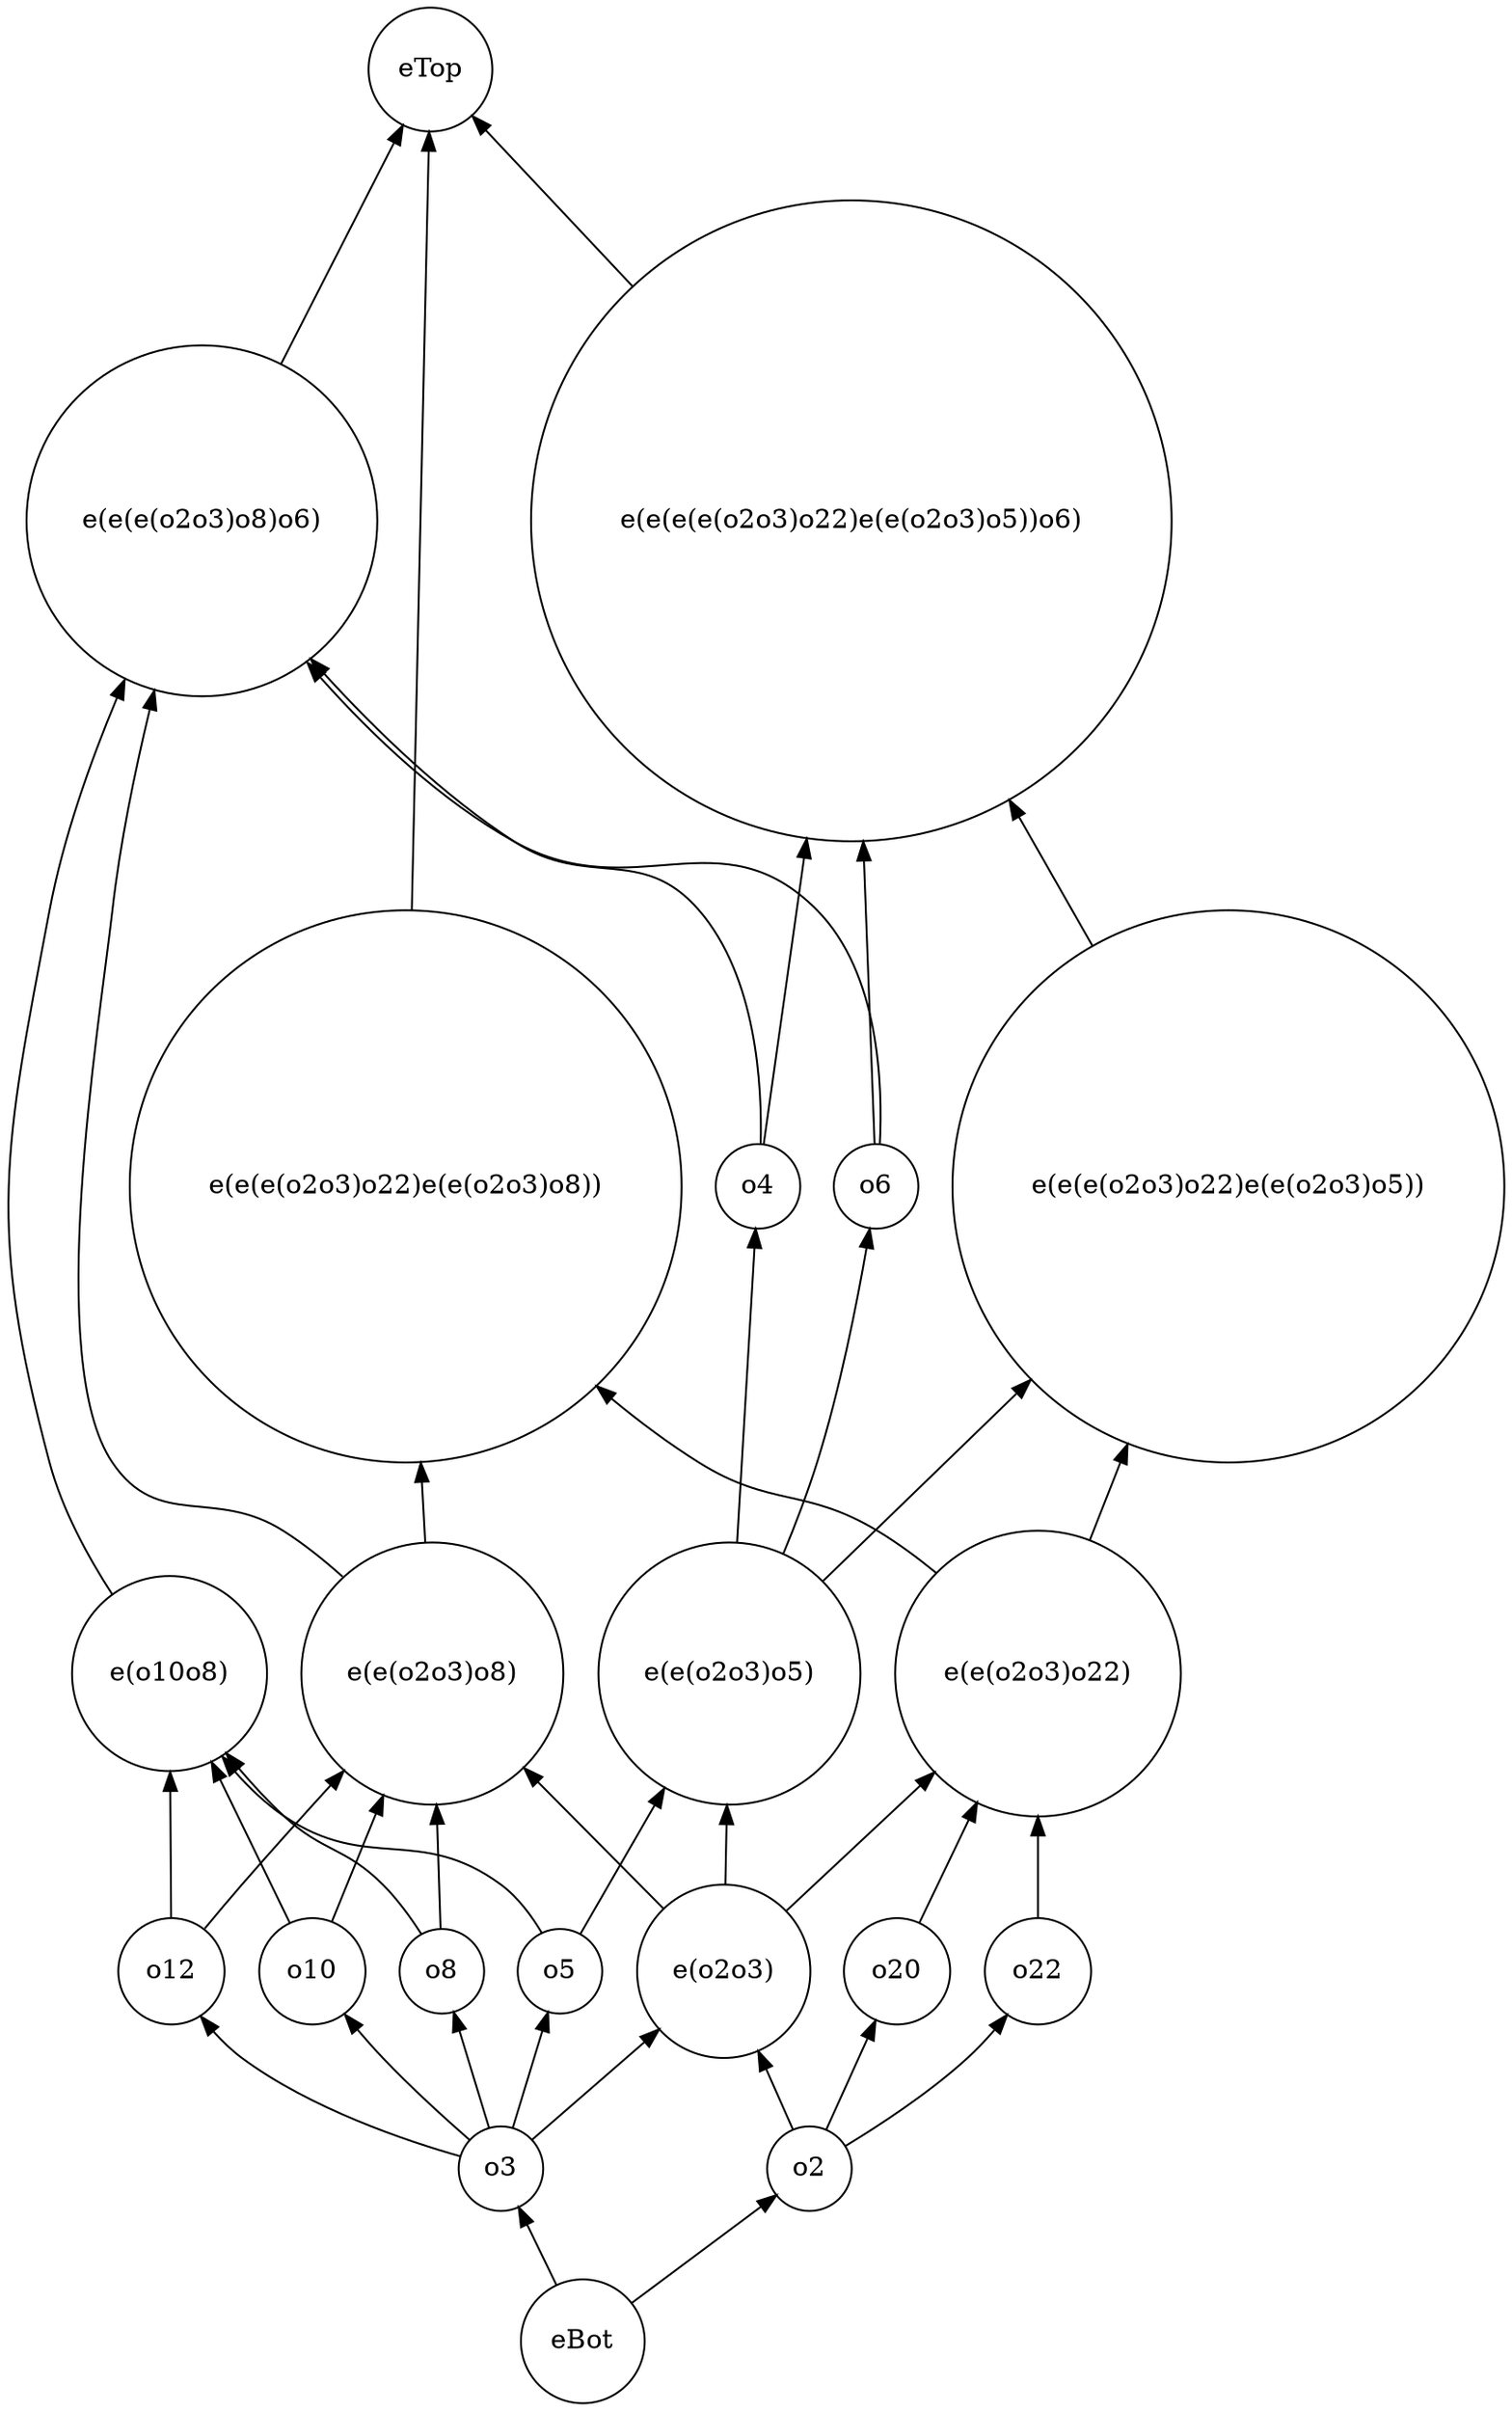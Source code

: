 strict digraph cla_v5_o1_d {
	rankdir=BT
	o4 [shape=circle]
	"e(e(o2o3)o22)" [shape=circle]
	"e(e(e(o2o3)o22)e(e(o2o3)o5))" [shape=circle]
	o3 [shape=circle]
	o20 [shape=circle]
	o6 [shape=circle]
	eBot [shape=circle]
	o12 [shape=circle]
	o22 [shape=circle]
	o5 [shape=circle]
	"e(e(e(o2o3)o8)o6)" [shape=circle]
	"e(e(o2o3)o5)" [shape=circle]
	eTop [shape=circle]
	o10 [shape=circle]
	"e(e(e(e(o2o3)o22)e(e(o2o3)o5))o6)" [shape=circle]
	o2 [shape=circle]
	o8 [shape=circle]
	"e(e(o2o3)o8)" [shape=circle]
	"e(e(e(o2o3)o22)e(e(o2o3)o8))" [shape=circle]
	"e(o2o3)" [shape=circle]
	"e(o10o8)" [shape=circle]
	"e(e(o2o3)o5)" -> o4
	o20 -> "e(e(o2o3)o22)"
	o22 -> "e(e(o2o3)o22)"
	"e(o2o3)" -> "e(e(o2o3)o22)"
	"e(e(o2o3)o22)" -> "e(e(e(o2o3)o22)e(e(o2o3)o5))"
	"e(e(o2o3)o5)" -> "e(e(e(o2o3)o22)e(e(o2o3)o5))"
	eBot -> o3
	o2 -> o20
	"e(e(o2o3)o5)" -> o6
	o3 -> o12
	o2 -> o22
	o3 -> o5
	o4 -> "e(e(e(o2o3)o8)o6)"
	o6 -> "e(e(e(o2o3)o8)o6)"
	"e(e(o2o3)o8)" -> "e(e(e(o2o3)o8)o6)"
	"e(o10o8)" -> "e(e(e(o2o3)o8)o6)"
	o5 -> "e(e(o2o3)o5)"
	"e(o2o3)" -> "e(e(o2o3)o5)"
	"e(e(e(e(o2o3)o22)e(e(o2o3)o5))o6)" -> eTop
	"e(e(e(o2o3)o8)o6)" -> eTop
	"e(e(e(o2o3)o22)e(e(o2o3)o8))" -> eTop
	o3 -> o10
	o4 -> "e(e(e(e(o2o3)o22)e(e(o2o3)o5))o6)"
	"e(e(e(o2o3)o22)e(e(o2o3)o5))" -> "e(e(e(e(o2o3)o22)e(e(o2o3)o5))o6)"
	o6 -> "e(e(e(e(o2o3)o22)e(e(o2o3)o5))o6)"
	eBot -> o2
	o3 -> o8
	o8 -> "e(e(o2o3)o8)"
	o10 -> "e(e(o2o3)o8)"
	o12 -> "e(e(o2o3)o8)"
	"e(o2o3)" -> "e(e(o2o3)o8)"
	"e(e(o2o3)o22)" -> "e(e(e(o2o3)o22)e(e(o2o3)o8))"
	"e(e(o2o3)o8)" -> "e(e(e(o2o3)o22)e(e(o2o3)o8))"
	o2 -> "e(o2o3)"
	o3 -> "e(o2o3)"
	o5 -> "e(o10o8)"
	o10 -> "e(o10o8)"
	o12 -> "e(o10o8)"
	o8 -> "e(o10o8)"
}
